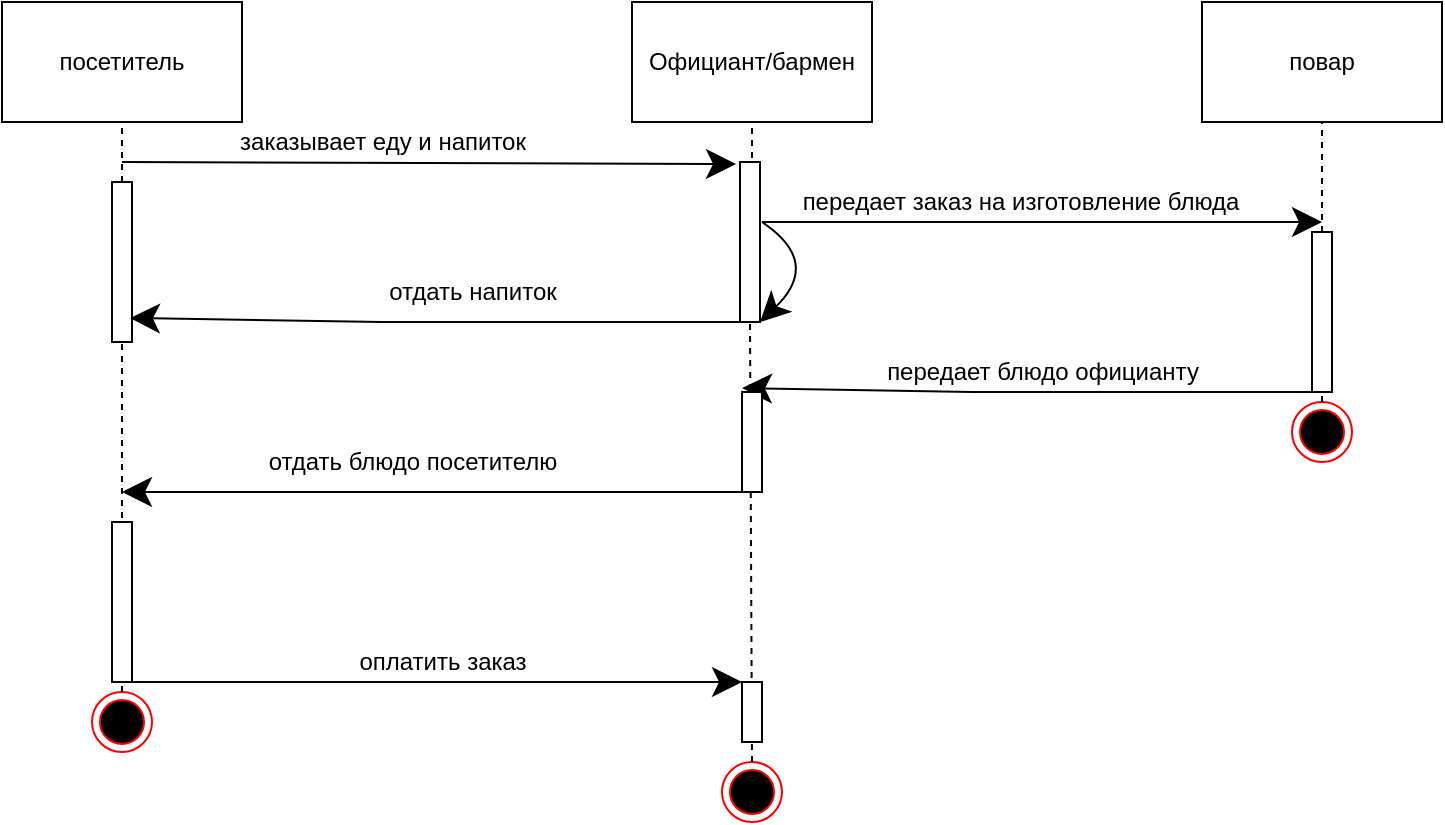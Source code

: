 <mxfile version="20.7.4" type="github">
  <diagram id="OPQfraDK8kIzwdh6b8sF" name="Страница 1">
    <mxGraphModel dx="880" dy="452" grid="1" gridSize="10" guides="1" tooltips="1" connect="1" arrows="1" fold="1" page="1" pageScale="1" pageWidth="827" pageHeight="1169" math="0" shadow="0">
      <root>
        <mxCell id="0" />
        <mxCell id="1" parent="0" />
        <mxCell id="zi3bwyjtD4XyHjBKZgoz-1" value="посетитель" style="rounded=0;whiteSpace=wrap;html=1;" vertex="1" parent="1">
          <mxGeometry x="40" y="80" width="120" height="60" as="geometry" />
        </mxCell>
        <mxCell id="zi3bwyjtD4XyHjBKZgoz-2" value="Официант/бармен" style="rounded=0;whiteSpace=wrap;html=1;" vertex="1" parent="1">
          <mxGeometry x="355" y="80" width="120" height="60" as="geometry" />
        </mxCell>
        <mxCell id="zi3bwyjtD4XyHjBKZgoz-3" value="повар" style="rounded=0;whiteSpace=wrap;html=1;" vertex="1" parent="1">
          <mxGeometry x="640" y="80" width="120" height="60" as="geometry" />
        </mxCell>
        <mxCell id="zi3bwyjtD4XyHjBKZgoz-4" value="" style="endArrow=none;dashed=1;html=1;rounded=0;entryX=0.5;entryY=1;entryDx=0;entryDy=0;startArrow=none;" edge="1" parent="1" source="zi3bwyjtD4XyHjBKZgoz-12" target="zi3bwyjtD4XyHjBKZgoz-1">
          <mxGeometry width="50" height="50" relative="1" as="geometry">
            <mxPoint x="100" y="400" as="sourcePoint" />
            <mxPoint x="440" y="210" as="targetPoint" />
          </mxGeometry>
        </mxCell>
        <mxCell id="zi3bwyjtD4XyHjBKZgoz-5" value="" style="endArrow=none;dashed=1;html=1;rounded=0;entryX=0.5;entryY=1;entryDx=0;entryDy=0;startArrow=none;" edge="1" parent="1" target="zi3bwyjtD4XyHjBKZgoz-2">
          <mxGeometry width="50" height="50" relative="1" as="geometry">
            <mxPoint x="415" y="170" as="sourcePoint" />
            <mxPoint x="339.5" y="140" as="targetPoint" />
          </mxGeometry>
        </mxCell>
        <mxCell id="zi3bwyjtD4XyHjBKZgoz-6" value="" style="endArrow=none;dashed=1;html=1;rounded=0;entryX=0.5;entryY=1;entryDx=0;entryDy=0;exitX=0.5;exitY=0;exitDx=0;exitDy=0;startArrow=none;" edge="1" parent="1" source="zi3bwyjtD4XyHjBKZgoz-24" target="zi3bwyjtD4XyHjBKZgoz-3">
          <mxGeometry width="50" height="50" relative="1" as="geometry">
            <mxPoint x="579.5" y="400" as="sourcePoint" />
            <mxPoint x="579.5" y="140" as="targetPoint" />
          </mxGeometry>
        </mxCell>
        <mxCell id="zi3bwyjtD4XyHjBKZgoz-9" value="" style="ellipse;html=1;shape=endState;fillColor=#000000;strokeColor=#ff0000;" vertex="1" parent="1">
          <mxGeometry x="85" y="425" width="30" height="30" as="geometry" />
        </mxCell>
        <mxCell id="zi3bwyjtD4XyHjBKZgoz-10" value="" style="ellipse;html=1;shape=endState;fillColor=#000000;strokeColor=#ff0000;" vertex="1" parent="1">
          <mxGeometry x="400" y="460" width="30" height="30" as="geometry" />
        </mxCell>
        <mxCell id="zi3bwyjtD4XyHjBKZgoz-11" value="" style="ellipse;html=1;shape=endState;fillColor=#000000;strokeColor=#ff0000;" vertex="1" parent="1">
          <mxGeometry x="685" y="280" width="30" height="30" as="geometry" />
        </mxCell>
        <mxCell id="zi3bwyjtD4XyHjBKZgoz-12" value="" style="html=1;points=[];perimeter=orthogonalPerimeter;" vertex="1" parent="1">
          <mxGeometry x="95" y="170" width="10" height="80" as="geometry" />
        </mxCell>
        <mxCell id="zi3bwyjtD4XyHjBKZgoz-13" value="" style="endArrow=none;dashed=1;html=1;rounded=0;entryX=0.5;entryY=1;entryDx=0;entryDy=0;startArrow=none;" edge="1" parent="1" target="zi3bwyjtD4XyHjBKZgoz-12">
          <mxGeometry width="50" height="50" relative="1" as="geometry">
            <mxPoint x="100" y="380" as="sourcePoint" />
            <mxPoint x="100" y="140" as="targetPoint" />
          </mxGeometry>
        </mxCell>
        <mxCell id="zi3bwyjtD4XyHjBKZgoz-15" value="" style="endArrow=none;dashed=1;html=1;rounded=0;entryX=0.5;entryY=1;entryDx=0;entryDy=0;exitX=0.5;exitY=0;exitDx=0;exitDy=0;startArrow=none;" edge="1" parent="1" source="zi3bwyjtD4XyHjBKZgoz-31">
          <mxGeometry width="50" height="50" relative="1" as="geometry">
            <mxPoint x="100" y="400" as="sourcePoint" />
            <mxPoint x="100" y="370" as="targetPoint" />
          </mxGeometry>
        </mxCell>
        <mxCell id="zi3bwyjtD4XyHjBKZgoz-16" value="" style="endArrow=classic;endFill=1;endSize=12;html=1;rounded=0;entryX=-0.2;entryY=0.013;entryDx=0;entryDy=0;entryPerimeter=0;" edge="1" parent="1" target="zi3bwyjtD4XyHjBKZgoz-21">
          <mxGeometry width="160" relative="1" as="geometry">
            <mxPoint x="100" y="160" as="sourcePoint" />
            <mxPoint x="420" y="160" as="targetPoint" />
          </mxGeometry>
        </mxCell>
        <mxCell id="zi3bwyjtD4XyHjBKZgoz-17" value="заказывает еду и напиток" style="text;html=1;align=center;verticalAlign=middle;resizable=0;points=[];autosize=1;strokeColor=none;fillColor=none;" vertex="1" parent="1">
          <mxGeometry x="145" y="135" width="170" height="30" as="geometry" />
        </mxCell>
        <mxCell id="zi3bwyjtD4XyHjBKZgoz-18" value="" style="endArrow=classic;endFill=1;endSize=12;html=1;rounded=0;" edge="1" parent="1">
          <mxGeometry width="160" relative="1" as="geometry">
            <mxPoint x="420" y="190" as="sourcePoint" />
            <mxPoint x="700" y="190" as="targetPoint" />
          </mxGeometry>
        </mxCell>
        <mxCell id="zi3bwyjtD4XyHjBKZgoz-19" value="" style="endArrow=classic;endFill=1;endSize=12;html=1;rounded=0;entryX=0.9;entryY=0.85;entryDx=0;entryDy=0;entryPerimeter=0;" edge="1" parent="1" target="zi3bwyjtD4XyHjBKZgoz-12">
          <mxGeometry width="160" relative="1" as="geometry">
            <mxPoint x="410" y="240" as="sourcePoint" />
            <mxPoint x="570" y="240" as="targetPoint" />
            <Array as="points">
              <mxPoint x="230" y="240" />
            </Array>
          </mxGeometry>
        </mxCell>
        <mxCell id="zi3bwyjtD4XyHjBKZgoz-20" value="отдать напиток" style="text;html=1;align=center;verticalAlign=middle;resizable=0;points=[];autosize=1;strokeColor=none;fillColor=none;" vertex="1" parent="1">
          <mxGeometry x="220" y="210" width="110" height="30" as="geometry" />
        </mxCell>
        <mxCell id="zi3bwyjtD4XyHjBKZgoz-21" value="" style="html=1;points=[];perimeter=orthogonalPerimeter;" vertex="1" parent="1">
          <mxGeometry x="409" y="160" width="10" height="80" as="geometry" />
        </mxCell>
        <mxCell id="zi3bwyjtD4XyHjBKZgoz-22" value="" style="endArrow=none;dashed=1;html=1;rounded=0;entryX=0.5;entryY=1;entryDx=0;entryDy=0;exitX=0.5;exitY=0;exitDx=0;exitDy=0;" edge="1" parent="1" source="zi3bwyjtD4XyHjBKZgoz-10" target="zi3bwyjtD4XyHjBKZgoz-21">
          <mxGeometry width="50" height="50" relative="1" as="geometry">
            <mxPoint x="414" y="400" as="sourcePoint" />
            <mxPoint x="415" y="140" as="targetPoint" />
          </mxGeometry>
        </mxCell>
        <mxCell id="zi3bwyjtD4XyHjBKZgoz-23" value="передает заказ на изготовление блюда" style="text;html=1;align=center;verticalAlign=middle;resizable=0;points=[];autosize=1;strokeColor=none;fillColor=none;" vertex="1" parent="1">
          <mxGeometry x="429" y="165" width="240" height="30" as="geometry" />
        </mxCell>
        <mxCell id="zi3bwyjtD4XyHjBKZgoz-24" value="" style="html=1;points=[];perimeter=orthogonalPerimeter;" vertex="1" parent="1">
          <mxGeometry x="695" y="195" width="10" height="80" as="geometry" />
        </mxCell>
        <mxCell id="zi3bwyjtD4XyHjBKZgoz-25" value="" style="endArrow=none;dashed=1;html=1;rounded=0;entryX=0.5;entryY=1;entryDx=0;entryDy=0;exitX=0.5;exitY=0;exitDx=0;exitDy=0;" edge="1" parent="1" source="zi3bwyjtD4XyHjBKZgoz-11" target="zi3bwyjtD4XyHjBKZgoz-24">
          <mxGeometry width="50" height="50" relative="1" as="geometry">
            <mxPoint x="700" y="390" as="sourcePoint" />
            <mxPoint x="700" y="140" as="targetPoint" />
          </mxGeometry>
        </mxCell>
        <mxCell id="zi3bwyjtD4XyHjBKZgoz-26" value="" style="endArrow=classic;endFill=1;endSize=12;html=1;rounded=0;" edge="1" parent="1">
          <mxGeometry width="160" relative="1" as="geometry">
            <mxPoint x="705" y="275" as="sourcePoint" />
            <mxPoint x="410" y="273" as="targetPoint" />
            <Array as="points">
              <mxPoint x="525" y="275" />
            </Array>
          </mxGeometry>
        </mxCell>
        <mxCell id="zi3bwyjtD4XyHjBKZgoz-27" value="передает блюдо официанту" style="text;html=1;align=center;verticalAlign=middle;resizable=0;points=[];autosize=1;strokeColor=none;fillColor=none;" vertex="1" parent="1">
          <mxGeometry x="470" y="250" width="180" height="30" as="geometry" />
        </mxCell>
        <mxCell id="zi3bwyjtD4XyHjBKZgoz-28" value="" style="html=1;points=[];perimeter=orthogonalPerimeter;" vertex="1" parent="1">
          <mxGeometry x="410" y="275" width="10" height="50" as="geometry" />
        </mxCell>
        <mxCell id="zi3bwyjtD4XyHjBKZgoz-29" value="" style="endArrow=classic;endFill=1;endSize=12;html=1;rounded=0;" edge="1" parent="1">
          <mxGeometry width="160" relative="1" as="geometry">
            <mxPoint x="411" y="325" as="sourcePoint" />
            <mxPoint x="100" y="325" as="targetPoint" />
            <Array as="points">
              <mxPoint x="231" y="325" />
            </Array>
          </mxGeometry>
        </mxCell>
        <mxCell id="zi3bwyjtD4XyHjBKZgoz-30" value="отдать блюдо посетителю" style="text;html=1;align=center;verticalAlign=middle;resizable=0;points=[];autosize=1;strokeColor=none;fillColor=none;" vertex="1" parent="1">
          <mxGeometry x="160" y="295" width="170" height="30" as="geometry" />
        </mxCell>
        <mxCell id="zi3bwyjtD4XyHjBKZgoz-31" value="" style="html=1;points=[];perimeter=orthogonalPerimeter;" vertex="1" parent="1">
          <mxGeometry x="95" y="340" width="10" height="80" as="geometry" />
        </mxCell>
        <mxCell id="zi3bwyjtD4XyHjBKZgoz-32" value="" style="endArrow=none;dashed=1;html=1;rounded=0;entryX=0.5;entryY=1;entryDx=0;entryDy=0;exitX=0.5;exitY=0;exitDx=0;exitDy=0;" edge="1" parent="1" source="zi3bwyjtD4XyHjBKZgoz-9" target="zi3bwyjtD4XyHjBKZgoz-31">
          <mxGeometry width="50" height="50" relative="1" as="geometry">
            <mxPoint x="100" y="400" as="sourcePoint" />
            <mxPoint x="100" y="370" as="targetPoint" />
          </mxGeometry>
        </mxCell>
        <mxCell id="zi3bwyjtD4XyHjBKZgoz-34" value="" style="endArrow=classic;endFill=1;endSize=12;html=1;rounded=0;" edge="1" parent="1">
          <mxGeometry width="160" relative="1" as="geometry">
            <mxPoint x="105" y="420" as="sourcePoint" />
            <mxPoint x="410" y="420" as="targetPoint" />
          </mxGeometry>
        </mxCell>
        <mxCell id="zi3bwyjtD4XyHjBKZgoz-35" value="оплатить заказ" style="text;html=1;align=center;verticalAlign=middle;resizable=0;points=[];autosize=1;strokeColor=none;fillColor=none;" vertex="1" parent="1">
          <mxGeometry x="205" y="395" width="110" height="30" as="geometry" />
        </mxCell>
        <mxCell id="zi3bwyjtD4XyHjBKZgoz-36" value="" style="html=1;points=[];perimeter=orthogonalPerimeter;" vertex="1" parent="1">
          <mxGeometry x="410" y="420" width="10" height="30" as="geometry" />
        </mxCell>
        <mxCell id="zi3bwyjtD4XyHjBKZgoz-37" value="" style="endArrow=classic;endFill=1;endSize=12;html=1;rounded=0;exitX=1.1;exitY=0.375;exitDx=0;exitDy=0;exitPerimeter=0;entryX=1;entryY=1;entryDx=0;entryDy=0;entryPerimeter=0;edgeStyle=orthogonalEdgeStyle;curved=1;" edge="1" parent="1" source="zi3bwyjtD4XyHjBKZgoz-21" target="zi3bwyjtD4XyHjBKZgoz-21">
          <mxGeometry width="160" relative="1" as="geometry">
            <mxPoint x="330" y="310" as="sourcePoint" />
            <mxPoint x="440" y="240" as="targetPoint" />
            <Array as="points">
              <mxPoint x="450" y="210" />
            </Array>
          </mxGeometry>
        </mxCell>
      </root>
    </mxGraphModel>
  </diagram>
</mxfile>
